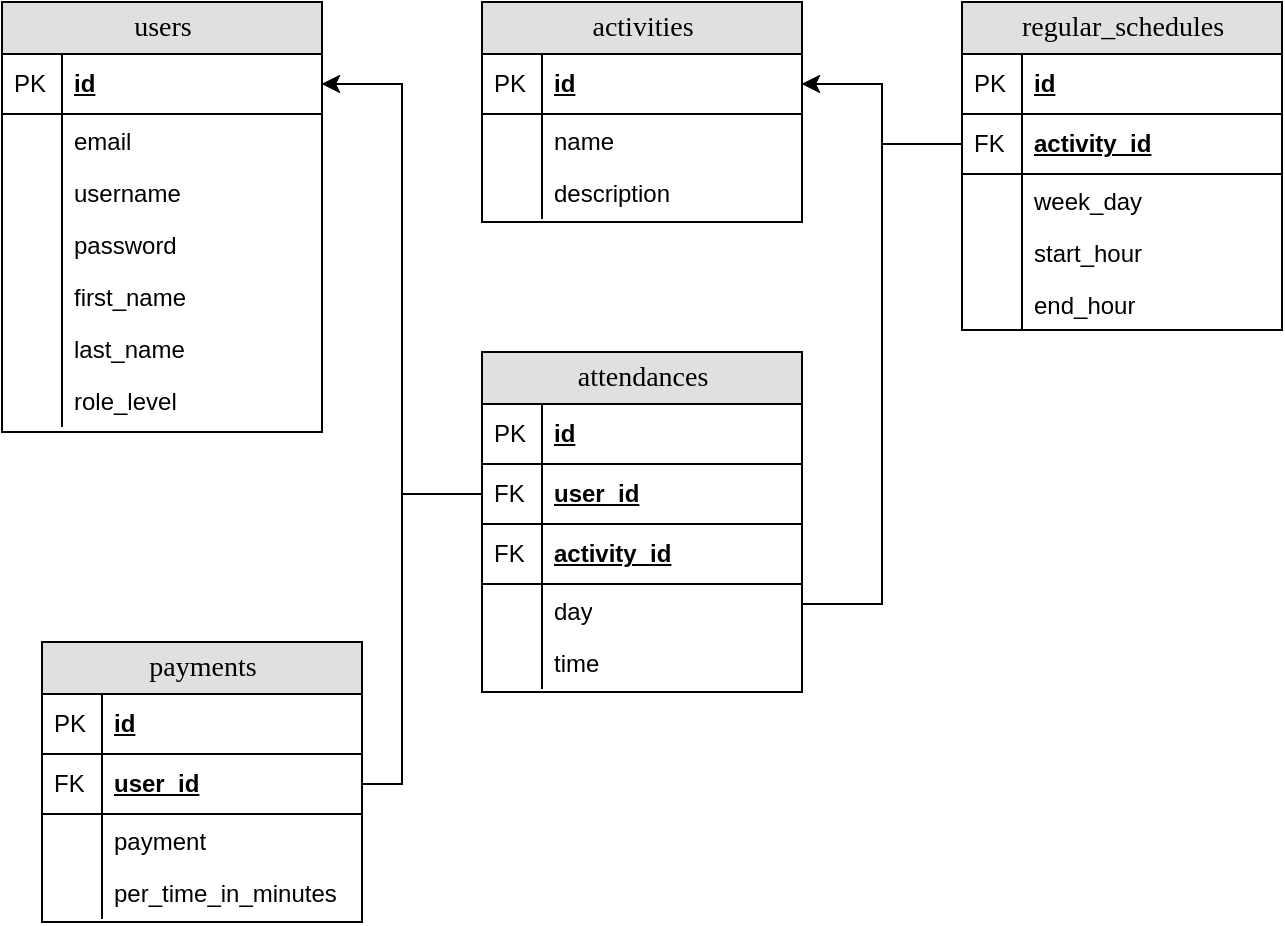 <mxfile version="20.8.10" type="device"><diagram name="Page-1" id="e56a1550-8fbb-45ad-956c-1786394a9013"><mxGraphModel dx="1100" dy="809" grid="1" gridSize="10" guides="1" tooltips="1" connect="1" arrows="1" fold="1" page="1" pageScale="1" pageWidth="1100" pageHeight="850" background="none" math="0" shadow="0"><root><mxCell id="0"/><mxCell id="1" parent="0"/><mxCell id="2e49270ec7c68f3f-80" value="users" style="swimlane;html=1;fontStyle=0;childLayout=stackLayout;horizontal=1;startSize=26;fillColor=#e0e0e0;horizontalStack=0;resizeParent=1;resizeLast=0;collapsible=1;marginBottom=0;swimlaneFillColor=#ffffff;align=center;rounded=0;shadow=0;comic=0;labelBackgroundColor=none;strokeWidth=1;fontFamily=Verdana;fontSize=14" parent="1" vertex="1"><mxGeometry x="40" y="80" width="160" height="215" as="geometry"/></mxCell><mxCell id="2e49270ec7c68f3f-81" value="id" style="shape=partialRectangle;top=0;left=0;right=0;bottom=1;html=1;align=left;verticalAlign=middle;fillColor=none;spacingLeft=34;spacingRight=4;whiteSpace=wrap;overflow=hidden;rotatable=0;points=[[0,0.5],[1,0.5]];portConstraint=eastwest;dropTarget=0;fontStyle=5;" parent="2e49270ec7c68f3f-80" vertex="1"><mxGeometry y="26" width="160" height="30" as="geometry"/></mxCell><mxCell id="2e49270ec7c68f3f-82" value="PK" style="shape=partialRectangle;top=0;left=0;bottom=0;html=1;fillColor=none;align=left;verticalAlign=middle;spacingLeft=4;spacingRight=4;whiteSpace=wrap;overflow=hidden;rotatable=0;points=[];portConstraint=eastwest;part=1;" parent="2e49270ec7c68f3f-81" vertex="1" connectable="0"><mxGeometry width="30" height="30" as="geometry"/></mxCell><mxCell id="2e49270ec7c68f3f-83" value="email" style="shape=partialRectangle;top=0;left=0;right=0;bottom=0;html=1;align=left;verticalAlign=top;fillColor=none;spacingLeft=34;spacingRight=4;whiteSpace=wrap;overflow=hidden;rotatable=0;points=[[0,0.5],[1,0.5]];portConstraint=eastwest;dropTarget=0;" parent="2e49270ec7c68f3f-80" vertex="1"><mxGeometry y="56" width="160" height="26" as="geometry"/></mxCell><mxCell id="2e49270ec7c68f3f-84" value="" style="shape=partialRectangle;top=0;left=0;bottom=0;html=1;fillColor=none;align=left;verticalAlign=top;spacingLeft=4;spacingRight=4;whiteSpace=wrap;overflow=hidden;rotatable=0;points=[];portConstraint=eastwest;part=1;" parent="2e49270ec7c68f3f-83" vertex="1" connectable="0"><mxGeometry width="30" height="26" as="geometry"/></mxCell><mxCell id="2e49270ec7c68f3f-85" value="username" style="shape=partialRectangle;top=0;left=0;right=0;bottom=0;html=1;align=left;verticalAlign=top;fillColor=none;spacingLeft=34;spacingRight=4;whiteSpace=wrap;overflow=hidden;rotatable=0;points=[[0,0.5],[1,0.5]];portConstraint=eastwest;dropTarget=0;" parent="2e49270ec7c68f3f-80" vertex="1"><mxGeometry y="82" width="160" height="26" as="geometry"/></mxCell><mxCell id="2e49270ec7c68f3f-86" value="" style="shape=partialRectangle;top=0;left=0;bottom=0;html=1;fillColor=none;align=left;verticalAlign=top;spacingLeft=4;spacingRight=4;whiteSpace=wrap;overflow=hidden;rotatable=0;points=[];portConstraint=eastwest;part=1;" parent="2e49270ec7c68f3f-85" vertex="1" connectable="0"><mxGeometry width="30" height="26" as="geometry"/></mxCell><mxCell id="2e49270ec7c68f3f-87" value="password" style="shape=partialRectangle;top=0;left=0;right=0;bottom=0;html=1;align=left;verticalAlign=top;fillColor=none;spacingLeft=34;spacingRight=4;whiteSpace=wrap;overflow=hidden;rotatable=0;points=[[0,0.5],[1,0.5]];portConstraint=eastwest;dropTarget=0;" parent="2e49270ec7c68f3f-80" vertex="1"><mxGeometry y="108" width="160" height="26" as="geometry"/></mxCell><mxCell id="2e49270ec7c68f3f-88" value="" style="shape=partialRectangle;top=0;left=0;bottom=0;html=1;fillColor=none;align=left;verticalAlign=top;spacingLeft=4;spacingRight=4;whiteSpace=wrap;overflow=hidden;rotatable=0;points=[];portConstraint=eastwest;part=1;" parent="2e49270ec7c68f3f-87" vertex="1" connectable="0"><mxGeometry width="30" height="26" as="geometry"/></mxCell><mxCell id="u5XQQ1sBH4VKZx39mT2m-1" value="first_name" style="shape=partialRectangle;top=0;left=0;right=0;bottom=0;html=1;align=left;verticalAlign=top;fillColor=none;spacingLeft=34;spacingRight=4;whiteSpace=wrap;overflow=hidden;rotatable=0;points=[[0,0.5],[1,0.5]];portConstraint=eastwest;dropTarget=0;" vertex="1" parent="2e49270ec7c68f3f-80"><mxGeometry y="134" width="160" height="26" as="geometry"/></mxCell><mxCell id="u5XQQ1sBH4VKZx39mT2m-2" value="" style="shape=partialRectangle;top=0;left=0;bottom=0;html=1;fillColor=none;align=left;verticalAlign=top;spacingLeft=4;spacingRight=4;whiteSpace=wrap;overflow=hidden;rotatable=0;points=[];portConstraint=eastwest;part=1;" vertex="1" connectable="0" parent="u5XQQ1sBH4VKZx39mT2m-1"><mxGeometry width="30" height="26" as="geometry"/></mxCell><mxCell id="u5XQQ1sBH4VKZx39mT2m-3" value="last_name" style="shape=partialRectangle;top=0;left=0;right=0;bottom=0;html=1;align=left;verticalAlign=top;fillColor=none;spacingLeft=34;spacingRight=4;whiteSpace=wrap;overflow=hidden;rotatable=0;points=[[0,0.5],[1,0.5]];portConstraint=eastwest;dropTarget=0;" vertex="1" parent="2e49270ec7c68f3f-80"><mxGeometry y="160" width="160" height="26" as="geometry"/></mxCell><mxCell id="u5XQQ1sBH4VKZx39mT2m-4" value="" style="shape=partialRectangle;top=0;left=0;bottom=0;html=1;fillColor=none;align=left;verticalAlign=top;spacingLeft=4;spacingRight=4;whiteSpace=wrap;overflow=hidden;rotatable=0;points=[];portConstraint=eastwest;part=1;" vertex="1" connectable="0" parent="u5XQQ1sBH4VKZx39mT2m-3"><mxGeometry width="30" height="26" as="geometry"/></mxCell><mxCell id="u5XQQ1sBH4VKZx39mT2m-5" value="role_level" style="shape=partialRectangle;top=0;left=0;right=0;bottom=0;html=1;align=left;verticalAlign=top;fillColor=none;spacingLeft=34;spacingRight=4;whiteSpace=wrap;overflow=hidden;rotatable=0;points=[[0,0.5],[1,0.5]];portConstraint=eastwest;dropTarget=0;" vertex="1" parent="2e49270ec7c68f3f-80"><mxGeometry y="186" width="160" height="26" as="geometry"/></mxCell><mxCell id="u5XQQ1sBH4VKZx39mT2m-6" value="" style="shape=partialRectangle;top=0;left=0;bottom=0;html=1;fillColor=none;align=left;verticalAlign=top;spacingLeft=4;spacingRight=4;whiteSpace=wrap;overflow=hidden;rotatable=0;points=[];portConstraint=eastwest;part=1;" vertex="1" connectable="0" parent="u5XQQ1sBH4VKZx39mT2m-5"><mxGeometry width="30" height="26" as="geometry"/></mxCell><mxCell id="u5XQQ1sBH4VKZx39mT2m-7" value="activities" style="swimlane;html=1;fontStyle=0;childLayout=stackLayout;horizontal=1;startSize=26;fillColor=#e0e0e0;horizontalStack=0;resizeParent=1;resizeLast=0;collapsible=1;marginBottom=0;swimlaneFillColor=#ffffff;align=center;rounded=0;shadow=0;comic=0;labelBackgroundColor=none;strokeWidth=1;fontFamily=Verdana;fontSize=14" vertex="1" parent="1"><mxGeometry x="280" y="80" width="160" height="110" as="geometry"/></mxCell><mxCell id="u5XQQ1sBH4VKZx39mT2m-8" value="id" style="shape=partialRectangle;top=0;left=0;right=0;bottom=1;html=1;align=left;verticalAlign=middle;fillColor=none;spacingLeft=34;spacingRight=4;whiteSpace=wrap;overflow=hidden;rotatable=0;points=[[0,0.5],[1,0.5]];portConstraint=eastwest;dropTarget=0;fontStyle=5;" vertex="1" parent="u5XQQ1sBH4VKZx39mT2m-7"><mxGeometry y="26" width="160" height="30" as="geometry"/></mxCell><mxCell id="u5XQQ1sBH4VKZx39mT2m-9" value="PK" style="shape=partialRectangle;top=0;left=0;bottom=0;html=1;fillColor=none;align=left;verticalAlign=middle;spacingLeft=4;spacingRight=4;whiteSpace=wrap;overflow=hidden;rotatable=0;points=[];portConstraint=eastwest;part=1;" vertex="1" connectable="0" parent="u5XQQ1sBH4VKZx39mT2m-8"><mxGeometry width="30" height="30" as="geometry"/></mxCell><mxCell id="u5XQQ1sBH4VKZx39mT2m-10" value="name" style="shape=partialRectangle;top=0;left=0;right=0;bottom=0;html=1;align=left;verticalAlign=top;fillColor=none;spacingLeft=34;spacingRight=4;whiteSpace=wrap;overflow=hidden;rotatable=0;points=[[0,0.5],[1,0.5]];portConstraint=eastwest;dropTarget=0;" vertex="1" parent="u5XQQ1sBH4VKZx39mT2m-7"><mxGeometry y="56" width="160" height="26" as="geometry"/></mxCell><mxCell id="u5XQQ1sBH4VKZx39mT2m-11" value="" style="shape=partialRectangle;top=0;left=0;bottom=0;html=1;fillColor=none;align=left;verticalAlign=top;spacingLeft=4;spacingRight=4;whiteSpace=wrap;overflow=hidden;rotatable=0;points=[];portConstraint=eastwest;part=1;" vertex="1" connectable="0" parent="u5XQQ1sBH4VKZx39mT2m-10"><mxGeometry width="30" height="26" as="geometry"/></mxCell><mxCell id="u5XQQ1sBH4VKZx39mT2m-12" value="description" style="shape=partialRectangle;top=0;left=0;right=0;bottom=0;html=1;align=left;verticalAlign=top;fillColor=none;spacingLeft=34;spacingRight=4;whiteSpace=wrap;overflow=hidden;rotatable=0;points=[[0,0.5],[1,0.5]];portConstraint=eastwest;dropTarget=0;" vertex="1" parent="u5XQQ1sBH4VKZx39mT2m-7"><mxGeometry y="82" width="160" height="26" as="geometry"/></mxCell><mxCell id="u5XQQ1sBH4VKZx39mT2m-13" value="" style="shape=partialRectangle;top=0;left=0;bottom=0;html=1;fillColor=none;align=left;verticalAlign=top;spacingLeft=4;spacingRight=4;whiteSpace=wrap;overflow=hidden;rotatable=0;points=[];portConstraint=eastwest;part=1;" vertex="1" connectable="0" parent="u5XQQ1sBH4VKZx39mT2m-12"><mxGeometry width="30" height="26" as="geometry"/></mxCell><mxCell id="u5XQQ1sBH4VKZx39mT2m-20" value="regular_schedules" style="swimlane;html=1;fontStyle=0;childLayout=stackLayout;horizontal=1;startSize=26;fillColor=#e0e0e0;horizontalStack=0;resizeParent=1;resizeLast=0;collapsible=1;marginBottom=0;swimlaneFillColor=#ffffff;align=center;rounded=0;shadow=0;comic=0;labelBackgroundColor=none;strokeWidth=1;fontFamily=Verdana;fontSize=14" vertex="1" parent="1"><mxGeometry x="520" y="80" width="160" height="164" as="geometry"/></mxCell><mxCell id="u5XQQ1sBH4VKZx39mT2m-21" value="id" style="shape=partialRectangle;top=0;left=0;right=0;bottom=1;html=1;align=left;verticalAlign=middle;fillColor=none;spacingLeft=34;spacingRight=4;whiteSpace=wrap;overflow=hidden;rotatable=0;points=[[0,0.5],[1,0.5]];portConstraint=eastwest;dropTarget=0;fontStyle=5;" vertex="1" parent="u5XQQ1sBH4VKZx39mT2m-20"><mxGeometry y="26" width="160" height="30" as="geometry"/></mxCell><mxCell id="u5XQQ1sBH4VKZx39mT2m-22" value="PK" style="shape=partialRectangle;top=0;left=0;bottom=0;html=1;fillColor=none;align=left;verticalAlign=middle;spacingLeft=4;spacingRight=4;whiteSpace=wrap;overflow=hidden;rotatable=0;points=[];portConstraint=eastwest;part=1;" vertex="1" connectable="0" parent="u5XQQ1sBH4VKZx39mT2m-21"><mxGeometry width="30" height="30" as="geometry"/></mxCell><mxCell id="u5XQQ1sBH4VKZx39mT2m-44" value="activity_id" style="shape=partialRectangle;top=0;left=0;right=0;bottom=1;html=1;align=left;verticalAlign=middle;fillColor=none;spacingLeft=34;spacingRight=4;whiteSpace=wrap;overflow=hidden;rotatable=0;points=[[0,0.5],[1,0.5]];portConstraint=eastwest;dropTarget=0;fontStyle=5;" vertex="1" parent="u5XQQ1sBH4VKZx39mT2m-20"><mxGeometry y="56" width="160" height="30" as="geometry"/></mxCell><mxCell id="u5XQQ1sBH4VKZx39mT2m-45" value="FK" style="shape=partialRectangle;top=0;left=0;bottom=0;html=1;fillColor=none;align=left;verticalAlign=middle;spacingLeft=4;spacingRight=4;whiteSpace=wrap;overflow=hidden;rotatable=0;points=[];portConstraint=eastwest;part=1;" vertex="1" connectable="0" parent="u5XQQ1sBH4VKZx39mT2m-44"><mxGeometry width="30" height="30" as="geometry"/></mxCell><mxCell id="u5XQQ1sBH4VKZx39mT2m-25" value="week_day" style="shape=partialRectangle;top=0;left=0;right=0;bottom=0;html=1;align=left;verticalAlign=top;fillColor=none;spacingLeft=34;spacingRight=4;whiteSpace=wrap;overflow=hidden;rotatable=0;points=[[0,0.5],[1,0.5]];portConstraint=eastwest;dropTarget=0;" vertex="1" parent="u5XQQ1sBH4VKZx39mT2m-20"><mxGeometry y="86" width="160" height="26" as="geometry"/></mxCell><mxCell id="u5XQQ1sBH4VKZx39mT2m-26" value="" style="shape=partialRectangle;top=0;left=0;bottom=0;html=1;fillColor=none;align=left;verticalAlign=top;spacingLeft=4;spacingRight=4;whiteSpace=wrap;overflow=hidden;rotatable=0;points=[];portConstraint=eastwest;part=1;" vertex="1" connectable="0" parent="u5XQQ1sBH4VKZx39mT2m-25"><mxGeometry width="30" height="26" as="geometry"/></mxCell><mxCell id="u5XQQ1sBH4VKZx39mT2m-27" value="start_hour" style="shape=partialRectangle;top=0;left=0;right=0;bottom=0;html=1;align=left;verticalAlign=top;fillColor=none;spacingLeft=34;spacingRight=4;whiteSpace=wrap;overflow=hidden;rotatable=0;points=[[0,0.5],[1,0.5]];portConstraint=eastwest;dropTarget=0;" vertex="1" parent="u5XQQ1sBH4VKZx39mT2m-20"><mxGeometry y="112" width="160" height="26" as="geometry"/></mxCell><mxCell id="u5XQQ1sBH4VKZx39mT2m-28" value="" style="shape=partialRectangle;top=0;left=0;bottom=0;html=1;fillColor=none;align=left;verticalAlign=top;spacingLeft=4;spacingRight=4;whiteSpace=wrap;overflow=hidden;rotatable=0;points=[];portConstraint=eastwest;part=1;" vertex="1" connectable="0" parent="u5XQQ1sBH4VKZx39mT2m-27"><mxGeometry width="30" height="26" as="geometry"/></mxCell><mxCell id="u5XQQ1sBH4VKZx39mT2m-42" value="end_hour" style="shape=partialRectangle;top=0;left=0;right=0;bottom=0;html=1;align=left;verticalAlign=top;fillColor=none;spacingLeft=34;spacingRight=4;whiteSpace=wrap;overflow=hidden;rotatable=0;points=[[0,0.5],[1,0.5]];portConstraint=eastwest;dropTarget=0;" vertex="1" parent="u5XQQ1sBH4VKZx39mT2m-20"><mxGeometry y="138" width="160" height="26" as="geometry"/></mxCell><mxCell id="u5XQQ1sBH4VKZx39mT2m-43" value="" style="shape=partialRectangle;top=0;left=0;bottom=0;html=1;fillColor=none;align=left;verticalAlign=top;spacingLeft=4;spacingRight=4;whiteSpace=wrap;overflow=hidden;rotatable=0;points=[];portConstraint=eastwest;part=1;" vertex="1" connectable="0" parent="u5XQQ1sBH4VKZx39mT2m-42"><mxGeometry width="30" height="26" as="geometry"/></mxCell><mxCell id="u5XQQ1sBH4VKZx39mT2m-47" style="edgeStyle=orthogonalEdgeStyle;rounded=0;orthogonalLoop=1;jettySize=auto;html=1;exitX=0;exitY=0.5;exitDx=0;exitDy=0;entryX=1;entryY=0.5;entryDx=0;entryDy=0;" edge="1" parent="1" source="u5XQQ1sBH4VKZx39mT2m-44" target="u5XQQ1sBH4VKZx39mT2m-8"><mxGeometry relative="1" as="geometry"/></mxCell><mxCell id="u5XQQ1sBH4VKZx39mT2m-48" value="attendances" style="swimlane;html=1;fontStyle=0;childLayout=stackLayout;horizontal=1;startSize=26;fillColor=#e0e0e0;horizontalStack=0;resizeParent=1;resizeLast=0;collapsible=1;marginBottom=0;swimlaneFillColor=#ffffff;align=center;rounded=0;shadow=0;comic=0;labelBackgroundColor=none;strokeWidth=1;fontFamily=Verdana;fontSize=14" vertex="1" parent="1"><mxGeometry x="280" y="255" width="160" height="170" as="geometry"/></mxCell><mxCell id="u5XQQ1sBH4VKZx39mT2m-49" value="id" style="shape=partialRectangle;top=0;left=0;right=0;bottom=1;html=1;align=left;verticalAlign=middle;fillColor=none;spacingLeft=34;spacingRight=4;whiteSpace=wrap;overflow=hidden;rotatable=0;points=[[0,0.5],[1,0.5]];portConstraint=eastwest;dropTarget=0;fontStyle=5;" vertex="1" parent="u5XQQ1sBH4VKZx39mT2m-48"><mxGeometry y="26" width="160" height="30" as="geometry"/></mxCell><mxCell id="u5XQQ1sBH4VKZx39mT2m-50" value="PK" style="shape=partialRectangle;top=0;left=0;bottom=0;html=1;fillColor=none;align=left;verticalAlign=middle;spacingLeft=4;spacingRight=4;whiteSpace=wrap;overflow=hidden;rotatable=0;points=[];portConstraint=eastwest;part=1;" vertex="1" connectable="0" parent="u5XQQ1sBH4VKZx39mT2m-49"><mxGeometry width="30" height="30" as="geometry"/></mxCell><mxCell id="u5XQQ1sBH4VKZx39mT2m-57" value="user_id" style="shape=partialRectangle;top=0;left=0;right=0;bottom=1;html=1;align=left;verticalAlign=middle;fillColor=none;spacingLeft=34;spacingRight=4;whiteSpace=wrap;overflow=hidden;rotatable=0;points=[[0,0.5],[1,0.5]];portConstraint=eastwest;dropTarget=0;fontStyle=5;" vertex="1" parent="u5XQQ1sBH4VKZx39mT2m-48"><mxGeometry y="56" width="160" height="30" as="geometry"/></mxCell><mxCell id="u5XQQ1sBH4VKZx39mT2m-58" value="FK" style="shape=partialRectangle;top=0;left=0;bottom=0;html=1;fillColor=none;align=left;verticalAlign=middle;spacingLeft=4;spacingRight=4;whiteSpace=wrap;overflow=hidden;rotatable=0;points=[];portConstraint=eastwest;part=1;" vertex="1" connectable="0" parent="u5XQQ1sBH4VKZx39mT2m-57"><mxGeometry width="30" height="30" as="geometry"/></mxCell><mxCell id="u5XQQ1sBH4VKZx39mT2m-55" value="activity_id" style="shape=partialRectangle;top=0;left=0;right=0;bottom=1;html=1;align=left;verticalAlign=middle;fillColor=none;spacingLeft=34;spacingRight=4;whiteSpace=wrap;overflow=hidden;rotatable=0;points=[[0,0.5],[1,0.5]];portConstraint=eastwest;dropTarget=0;fontStyle=5;" vertex="1" parent="u5XQQ1sBH4VKZx39mT2m-48"><mxGeometry y="86" width="160" height="30" as="geometry"/></mxCell><mxCell id="u5XQQ1sBH4VKZx39mT2m-56" value="FK" style="shape=partialRectangle;top=0;left=0;bottom=0;html=1;fillColor=none;align=left;verticalAlign=middle;spacingLeft=4;spacingRight=4;whiteSpace=wrap;overflow=hidden;rotatable=0;points=[];portConstraint=eastwest;part=1;" vertex="1" connectable="0" parent="u5XQQ1sBH4VKZx39mT2m-55"><mxGeometry width="30" height="30" as="geometry"/></mxCell><mxCell id="u5XQQ1sBH4VKZx39mT2m-53" value="day" style="shape=partialRectangle;top=0;left=0;right=0;bottom=0;html=1;align=left;verticalAlign=top;fillColor=none;spacingLeft=34;spacingRight=4;whiteSpace=wrap;overflow=hidden;rotatable=0;points=[[0,0.5],[1,0.5]];portConstraint=eastwest;dropTarget=0;" vertex="1" parent="u5XQQ1sBH4VKZx39mT2m-48"><mxGeometry y="116" width="160" height="26" as="geometry"/></mxCell><mxCell id="u5XQQ1sBH4VKZx39mT2m-54" value="" style="shape=partialRectangle;top=0;left=0;bottom=0;html=1;fillColor=none;align=left;verticalAlign=top;spacingLeft=4;spacingRight=4;whiteSpace=wrap;overflow=hidden;rotatable=0;points=[];portConstraint=eastwest;part=1;" vertex="1" connectable="0" parent="u5XQQ1sBH4VKZx39mT2m-53"><mxGeometry width="30" height="26" as="geometry"/></mxCell><mxCell id="u5XQQ1sBH4VKZx39mT2m-59" value="time" style="shape=partialRectangle;top=0;left=0;right=0;bottom=0;html=1;align=left;verticalAlign=top;fillColor=none;spacingLeft=34;spacingRight=4;whiteSpace=wrap;overflow=hidden;rotatable=0;points=[[0,0.5],[1,0.5]];portConstraint=eastwest;dropTarget=0;" vertex="1" parent="u5XQQ1sBH4VKZx39mT2m-48"><mxGeometry y="142" width="160" height="26" as="geometry"/></mxCell><mxCell id="u5XQQ1sBH4VKZx39mT2m-60" value="" style="shape=partialRectangle;top=0;left=0;bottom=0;html=1;fillColor=none;align=left;verticalAlign=top;spacingLeft=4;spacingRight=4;whiteSpace=wrap;overflow=hidden;rotatable=0;points=[];portConstraint=eastwest;part=1;" vertex="1" connectable="0" parent="u5XQQ1sBH4VKZx39mT2m-59"><mxGeometry width="30" height="26" as="geometry"/></mxCell><mxCell id="u5XQQ1sBH4VKZx39mT2m-62" style="edgeStyle=orthogonalEdgeStyle;rounded=0;orthogonalLoop=1;jettySize=auto;html=1;exitX=0;exitY=0.5;exitDx=0;exitDy=0;entryX=1;entryY=0.5;entryDx=0;entryDy=0;" edge="1" parent="1" source="u5XQQ1sBH4VKZx39mT2m-57" target="2e49270ec7c68f3f-81"><mxGeometry relative="1" as="geometry"/></mxCell><mxCell id="u5XQQ1sBH4VKZx39mT2m-63" style="edgeStyle=orthogonalEdgeStyle;rounded=0;orthogonalLoop=1;jettySize=auto;html=1;exitX=1;exitY=0.5;exitDx=0;exitDy=0;entryX=1;entryY=0.5;entryDx=0;entryDy=0;" edge="1" parent="1" source="u5XQQ1sBH4VKZx39mT2m-55" target="u5XQQ1sBH4VKZx39mT2m-8"><mxGeometry relative="1" as="geometry"><Array as="points"><mxPoint x="480" y="381"/><mxPoint x="480" y="121"/></Array></mxGeometry></mxCell><mxCell id="u5XQQ1sBH4VKZx39mT2m-64" value="payments" style="swimlane;html=1;fontStyle=0;childLayout=stackLayout;horizontal=1;startSize=26;fillColor=#e0e0e0;horizontalStack=0;resizeParent=1;resizeLast=0;collapsible=1;marginBottom=0;swimlaneFillColor=#ffffff;align=center;rounded=0;shadow=0;comic=0;labelBackgroundColor=none;strokeWidth=1;fontFamily=Verdana;fontSize=14" vertex="1" parent="1"><mxGeometry x="60" y="400" width="160" height="140" as="geometry"/></mxCell><mxCell id="u5XQQ1sBH4VKZx39mT2m-65" value="id" style="shape=partialRectangle;top=0;left=0;right=0;bottom=1;html=1;align=left;verticalAlign=middle;fillColor=none;spacingLeft=34;spacingRight=4;whiteSpace=wrap;overflow=hidden;rotatable=0;points=[[0,0.5],[1,0.5]];portConstraint=eastwest;dropTarget=0;fontStyle=5;" vertex="1" parent="u5XQQ1sBH4VKZx39mT2m-64"><mxGeometry y="26" width="160" height="30" as="geometry"/></mxCell><mxCell id="u5XQQ1sBH4VKZx39mT2m-66" value="PK" style="shape=partialRectangle;top=0;left=0;bottom=0;html=1;fillColor=none;align=left;verticalAlign=middle;spacingLeft=4;spacingRight=4;whiteSpace=wrap;overflow=hidden;rotatable=0;points=[];portConstraint=eastwest;part=1;" vertex="1" connectable="0" parent="u5XQQ1sBH4VKZx39mT2m-65"><mxGeometry width="30" height="30" as="geometry"/></mxCell><mxCell id="u5XQQ1sBH4VKZx39mT2m-71" value="user_id" style="shape=partialRectangle;top=0;left=0;right=0;bottom=1;html=1;align=left;verticalAlign=middle;fillColor=none;spacingLeft=34;spacingRight=4;whiteSpace=wrap;overflow=hidden;rotatable=0;points=[[0,0.5],[1,0.5]];portConstraint=eastwest;dropTarget=0;fontStyle=5;" vertex="1" parent="u5XQQ1sBH4VKZx39mT2m-64"><mxGeometry y="56" width="160" height="30" as="geometry"/></mxCell><mxCell id="u5XQQ1sBH4VKZx39mT2m-72" value="FK" style="shape=partialRectangle;top=0;left=0;bottom=0;html=1;fillColor=none;align=left;verticalAlign=middle;spacingLeft=4;spacingRight=4;whiteSpace=wrap;overflow=hidden;rotatable=0;points=[];portConstraint=eastwest;part=1;" vertex="1" connectable="0" parent="u5XQQ1sBH4VKZx39mT2m-71"><mxGeometry width="30" height="30" as="geometry"/></mxCell><mxCell id="u5XQQ1sBH4VKZx39mT2m-69" value="payment" style="shape=partialRectangle;top=0;left=0;right=0;bottom=0;html=1;align=left;verticalAlign=top;fillColor=none;spacingLeft=34;spacingRight=4;whiteSpace=wrap;overflow=hidden;rotatable=0;points=[[0,0.5],[1,0.5]];portConstraint=eastwest;dropTarget=0;" vertex="1" parent="u5XQQ1sBH4VKZx39mT2m-64"><mxGeometry y="86" width="160" height="26" as="geometry"/></mxCell><mxCell id="u5XQQ1sBH4VKZx39mT2m-70" value="" style="shape=partialRectangle;top=0;left=0;bottom=0;html=1;fillColor=none;align=left;verticalAlign=top;spacingLeft=4;spacingRight=4;whiteSpace=wrap;overflow=hidden;rotatable=0;points=[];portConstraint=eastwest;part=1;" vertex="1" connectable="0" parent="u5XQQ1sBH4VKZx39mT2m-69"><mxGeometry width="30" height="26" as="geometry"/></mxCell><mxCell id="u5XQQ1sBH4VKZx39mT2m-73" value="per_time_in_minutes" style="shape=partialRectangle;top=0;left=0;right=0;bottom=0;html=1;align=left;verticalAlign=top;fillColor=none;spacingLeft=34;spacingRight=4;whiteSpace=wrap;overflow=hidden;rotatable=0;points=[[0,0.5],[1,0.5]];portConstraint=eastwest;dropTarget=0;" vertex="1" parent="u5XQQ1sBH4VKZx39mT2m-64"><mxGeometry y="112" width="160" height="26" as="geometry"/></mxCell><mxCell id="u5XQQ1sBH4VKZx39mT2m-74" value="" style="shape=partialRectangle;top=0;left=0;bottom=0;html=1;fillColor=none;align=left;verticalAlign=top;spacingLeft=4;spacingRight=4;whiteSpace=wrap;overflow=hidden;rotatable=0;points=[];portConstraint=eastwest;part=1;" vertex="1" connectable="0" parent="u5XQQ1sBH4VKZx39mT2m-73"><mxGeometry width="30" height="26" as="geometry"/></mxCell><mxCell id="u5XQQ1sBH4VKZx39mT2m-76" style="edgeStyle=orthogonalEdgeStyle;rounded=0;orthogonalLoop=1;jettySize=auto;html=1;exitX=1;exitY=0.5;exitDx=0;exitDy=0;entryX=1;entryY=0.5;entryDx=0;entryDy=0;" edge="1" parent="1" source="u5XQQ1sBH4VKZx39mT2m-71" target="2e49270ec7c68f3f-81"><mxGeometry relative="1" as="geometry"/></mxCell></root></mxGraphModel></diagram></mxfile>